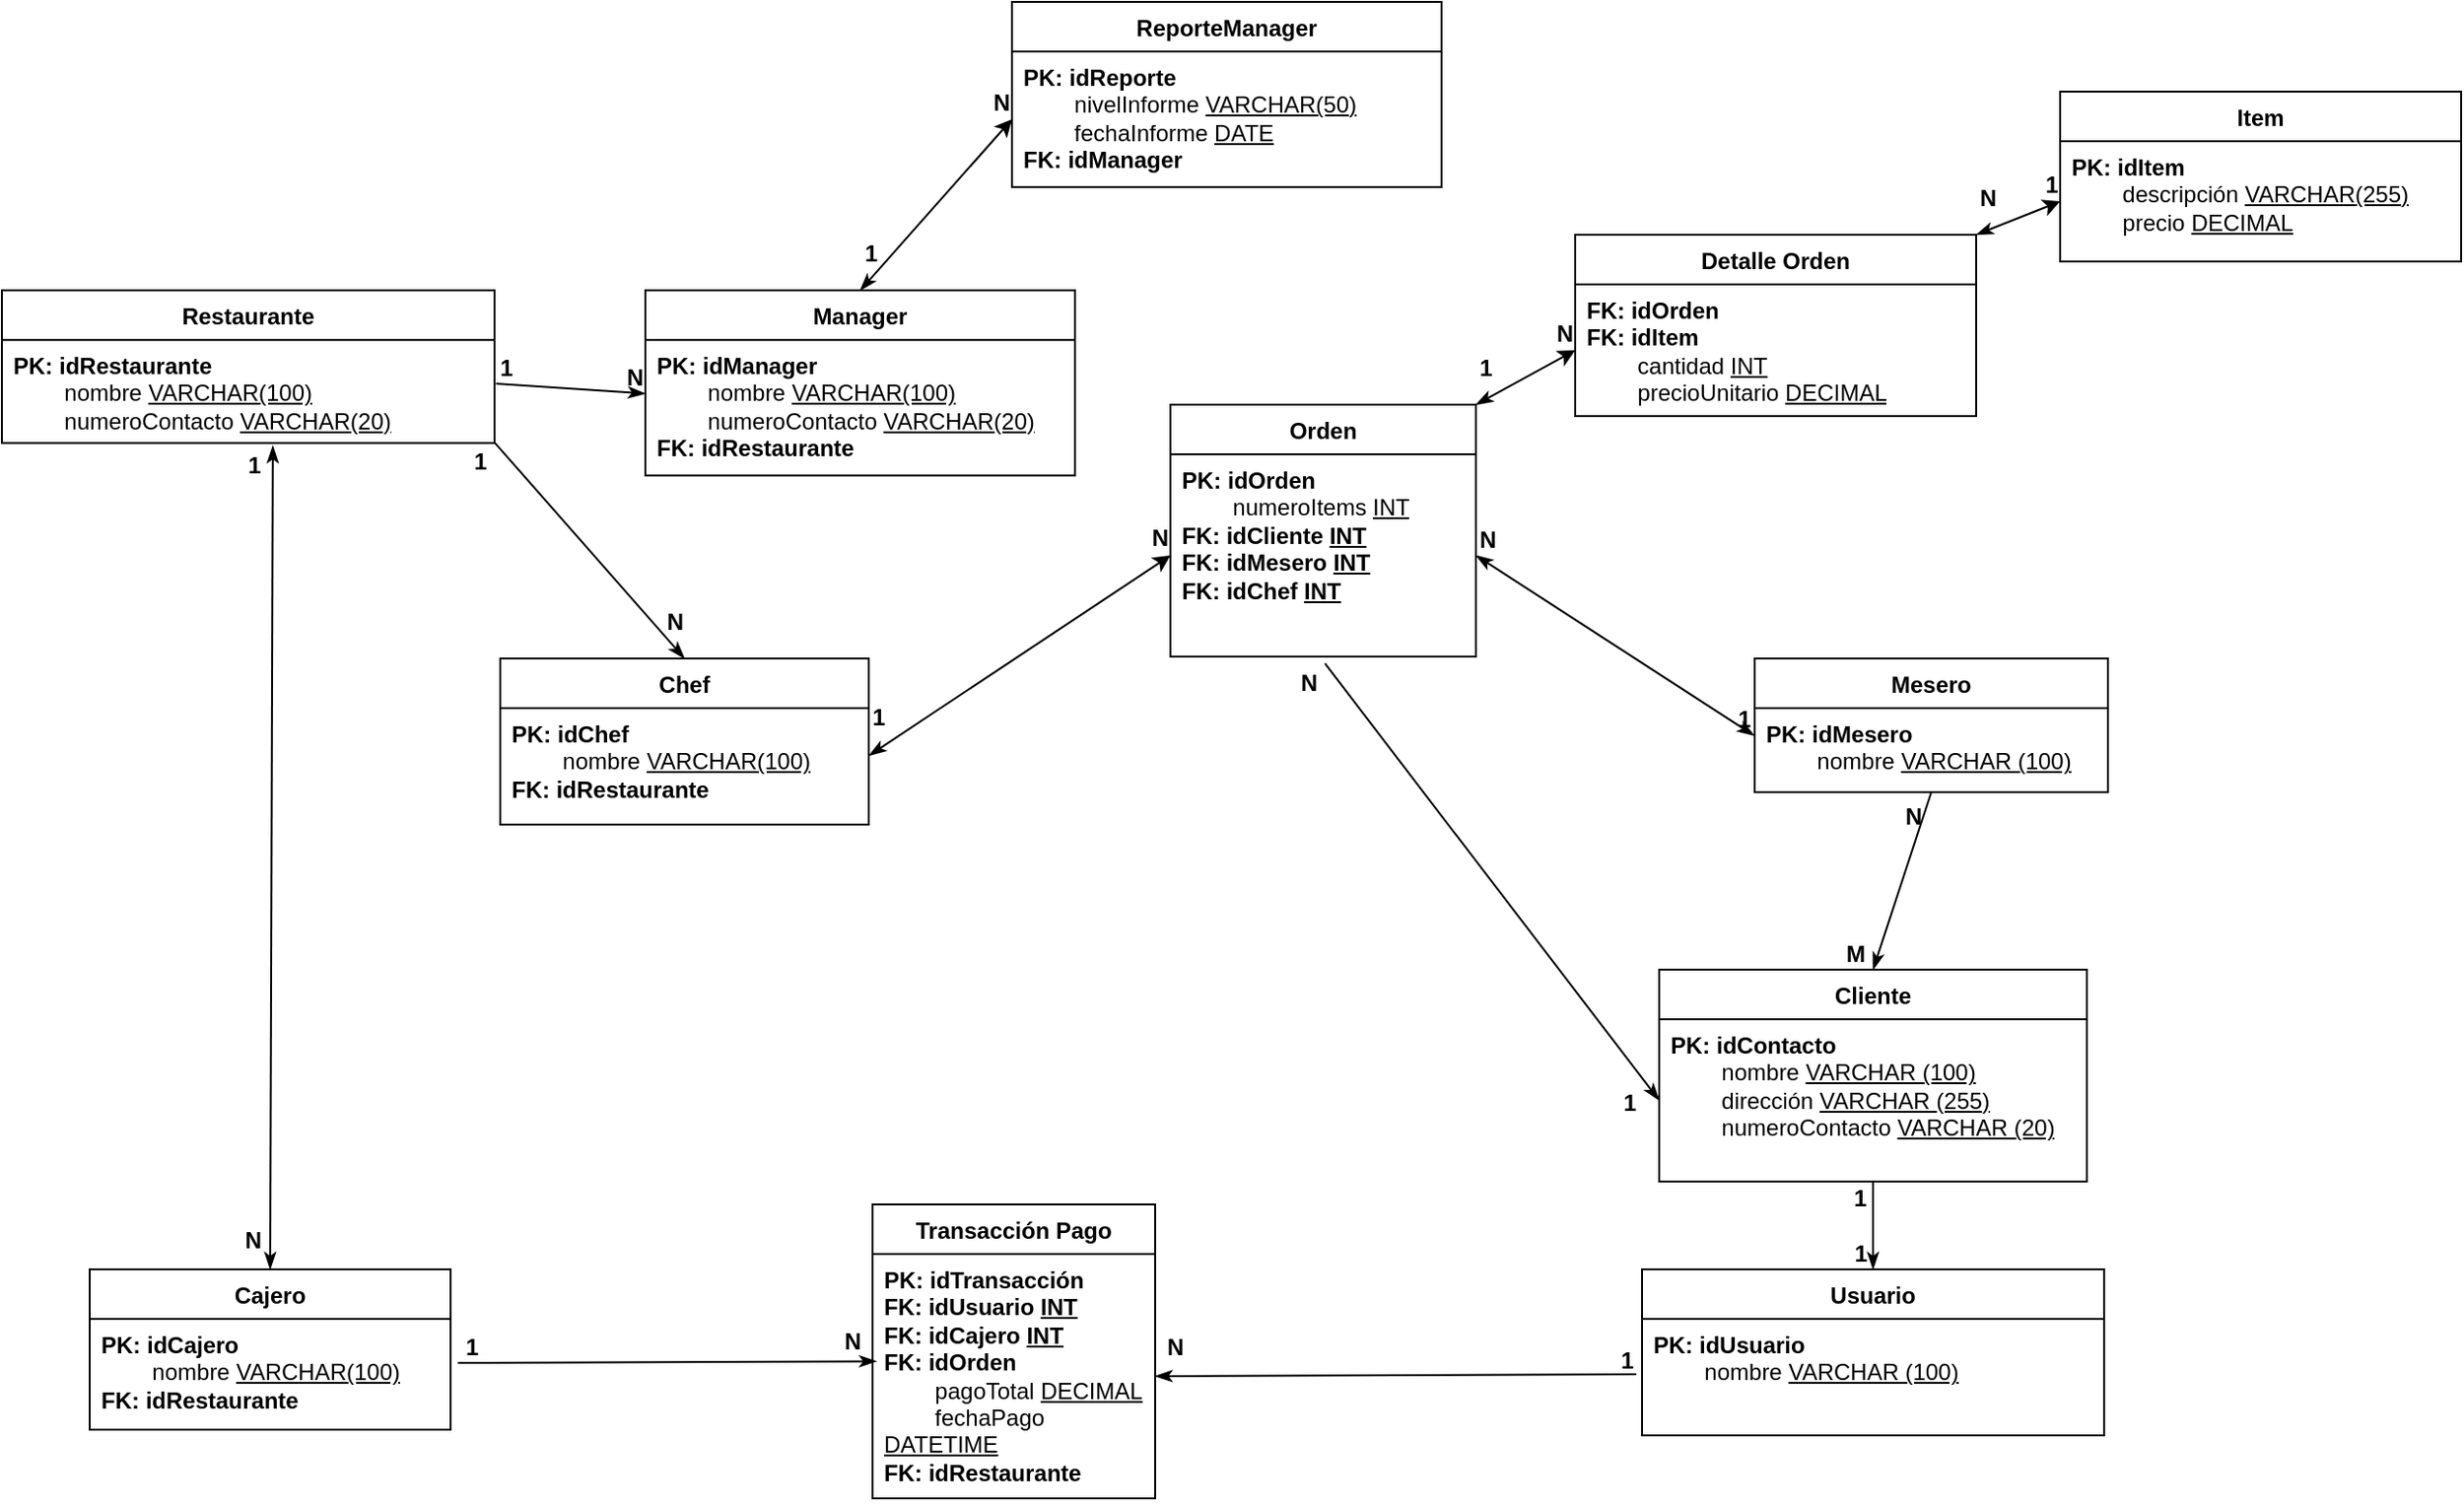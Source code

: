 <mxfile version="27.0.8">
  <diagram name="Página-1" id="BXY0y0X91AKVIfJ_eG5s">
    <mxGraphModel grid="0" page="1" gridSize="10" guides="1" tooltips="1" connect="1" arrows="1" fold="1" pageScale="1" pageWidth="827" pageHeight="1169" math="0" shadow="0">
      <root>
        <mxCell id="0" />
        <mxCell id="1" parent="0" />
        <mxCell id="AYDeT9yCGTaLC1cTmOf2-126" value="Restaurante" style="swimlane;fontStyle=1;align=center;verticalAlign=top;childLayout=stackLayout;horizontal=1;startSize=26;horizontalStack=0;resizeParent=1;resizeParentMax=0;resizeLast=0;collapsible=1;marginBottom=0;whiteSpace=wrap;html=1;" vertex="1" parent="1">
          <mxGeometry x="226" y="329.16" width="258" height="80" as="geometry" />
        </mxCell>
        <mxCell id="AYDeT9yCGTaLC1cTmOf2-127" value="&lt;b&gt;PK: idRestaurante&lt;/b&gt;&lt;div&gt;&lt;span style=&quot;white-space: pre;&quot;&gt;&#x9;&lt;/span&gt;nombre&amp;nbsp;&lt;u style=&quot;background-color: transparent; color: light-dark(rgb(0, 0, 0), rgb(255, 255, 255));&quot;&gt;VARCHAR(100)&lt;/u&gt;&lt;/div&gt;&lt;div&gt;&lt;span style=&quot;white-space: pre;&quot;&gt;&#x9;&lt;/span&gt;numeroContacto&amp;nbsp;&lt;u style=&quot;background-color: transparent; color: light-dark(rgb(0, 0, 0), rgb(255, 255, 255));&quot;&gt;VARCHAR(20)&lt;/u&gt;&lt;br&gt;&lt;/div&gt;" style="text;strokeColor=none;fillColor=none;align=left;verticalAlign=top;spacingLeft=4;spacingRight=4;overflow=hidden;rotatable=0;points=[[0,0.5],[1,0.5]];portConstraint=eastwest;whiteSpace=wrap;html=1;" vertex="1" parent="AYDeT9yCGTaLC1cTmOf2-126">
          <mxGeometry y="26" width="258" height="54" as="geometry" />
        </mxCell>
        <mxCell id="AYDeT9yCGTaLC1cTmOf2-130" value="Manager" style="swimlane;fontStyle=1;align=center;verticalAlign=top;childLayout=stackLayout;horizontal=1;startSize=26;horizontalStack=0;resizeParent=1;resizeParentMax=0;resizeLast=0;collapsible=1;marginBottom=0;whiteSpace=wrap;html=1;" vertex="1" parent="1">
          <mxGeometry x="563" y="329.16" width="225" height="97" as="geometry">
            <mxRectangle x="310" y="35" width="90" height="30" as="alternateBounds" />
          </mxGeometry>
        </mxCell>
        <mxCell id="AYDeT9yCGTaLC1cTmOf2-131" value="&lt;b&gt;PK: idManager&lt;/b&gt;&lt;div&gt;&lt;span style=&quot;background-color: transparent; color: light-dark(rgb(0, 0, 0), rgb(255, 255, 255));&quot;&gt;&lt;span style=&quot;white-space: pre;&quot;&gt;&#x9;&lt;/span&gt;nombre&amp;nbsp;&lt;/span&gt;&lt;u style=&quot;background-color: transparent; color: light-dark(rgb(0, 0, 0), rgb(255, 255, 255));&quot;&gt;VARCHAR(100)&lt;/u&gt;&lt;/div&gt;&lt;div&gt;&lt;span style=&quot;background-color: transparent; color: light-dark(rgb(0, 0, 0), rgb(255, 255, 255));&quot;&gt;&lt;span style=&quot;white-space: pre;&quot;&gt;&#x9;&lt;/span&gt;numeroContacto&amp;nbsp;&lt;/span&gt;&lt;u style=&quot;background-color: transparent; color: light-dark(rgb(0, 0, 0), rgb(255, 255, 255));&quot;&gt;VARCHAR(20)&lt;/u&gt;&lt;span style=&quot;background-color: transparent; color: light-dark(rgb(0, 0, 0), rgb(255, 255, 255));&quot;&gt;&lt;br&gt;&lt;/span&gt;&lt;/div&gt;&lt;div&gt;&lt;b style=&quot;background-color: transparent; color: light-dark(rgb(0, 0, 0), rgb(255, 255, 255));&quot;&gt;FK: idRestaurante&lt;/b&gt;&lt;/div&gt;" style="text;strokeColor=none;fillColor=none;align=left;verticalAlign=top;spacingLeft=4;spacingRight=4;overflow=hidden;rotatable=0;points=[[0,0.5],[1,0.5]];portConstraint=eastwest;whiteSpace=wrap;html=1;" vertex="1" parent="AYDeT9yCGTaLC1cTmOf2-130">
          <mxGeometry y="26" width="225" height="71" as="geometry" />
        </mxCell>
        <mxCell id="AYDeT9yCGTaLC1cTmOf2-149" value="" style="endArrow=classicThin;html=1;rounded=0;exitX=1.003;exitY=0.423;exitDx=0;exitDy=0;entryX=0;entryY=0.395;entryDx=0;entryDy=0;endFill=1;exitPerimeter=0;entryPerimeter=0;" edge="1" parent="1" source="AYDeT9yCGTaLC1cTmOf2-127" target="AYDeT9yCGTaLC1cTmOf2-131">
          <mxGeometry relative="1" as="geometry">
            <mxPoint x="580" y="595" as="sourcePoint" />
            <mxPoint x="740" y="595" as="targetPoint" />
          </mxGeometry>
        </mxCell>
        <mxCell id="AYDeT9yCGTaLC1cTmOf2-150" value="1" style="resizable=0;html=1;whiteSpace=wrap;align=left;verticalAlign=bottom;fontStyle=1" connectable="0" vertex="1" parent="AYDeT9yCGTaLC1cTmOf2-149">
          <mxGeometry x="-1" relative="1" as="geometry" />
        </mxCell>
        <mxCell id="AYDeT9yCGTaLC1cTmOf2-151" value="N" style="resizable=0;html=1;whiteSpace=wrap;align=right;verticalAlign=bottom;fontStyle=1" connectable="0" vertex="1" parent="AYDeT9yCGTaLC1cTmOf2-149">
          <mxGeometry x="1" relative="1" as="geometry" />
        </mxCell>
        <mxCell id="AYDeT9yCGTaLC1cTmOf2-152" value="Orden" style="swimlane;fontStyle=1;align=center;verticalAlign=top;childLayout=stackLayout;horizontal=1;startSize=26;horizontalStack=0;resizeParent=1;resizeParentMax=0;resizeLast=0;collapsible=1;marginBottom=0;whiteSpace=wrap;html=1;" vertex="1" parent="1">
          <mxGeometry x="838" y="389" width="160" height="132" as="geometry">
            <mxRectangle x="560" y="35" width="70" height="30" as="alternateBounds" />
          </mxGeometry>
        </mxCell>
        <mxCell id="AYDeT9yCGTaLC1cTmOf2-153" value="&lt;b&gt;PK: idOrden&lt;/b&gt;&lt;div&gt;&lt;span style=&quot;white-space: pre;&quot;&gt;&#x9;&lt;/span&gt;numeroItems &lt;u&gt;INT&lt;/u&gt;&lt;/div&gt;&lt;div&gt;&lt;b&gt;FK: idCliente &lt;u&gt;INT&lt;/u&gt;&lt;/b&gt;&lt;/div&gt;&lt;div&gt;&lt;b&gt;FK: idMesero&amp;nbsp;&lt;/b&gt;&lt;b&gt;&lt;/b&gt;&lt;b style=&quot;background-color: transparent; color: light-dark(rgb(0, 0, 0), rgb(255, 255, 255));&quot;&gt;&lt;u&gt;INT&lt;/u&gt;&lt;/b&gt;&lt;/div&gt;&lt;div&gt;&lt;b&gt;FK: idChef&amp;nbsp;&lt;/b&gt;&lt;b&gt;&lt;/b&gt;&lt;b style=&quot;background-color: transparent; color: light-dark(rgb(0, 0, 0), rgb(255, 255, 255));&quot;&gt;&lt;u&gt;INT&lt;/u&gt;&lt;/b&gt;&lt;/div&gt;" style="text;strokeColor=none;fillColor=none;align=left;verticalAlign=top;spacingLeft=4;spacingRight=4;overflow=hidden;rotatable=0;points=[[0,0.5],[1,0.5]];portConstraint=eastwest;whiteSpace=wrap;html=1;" vertex="1" parent="AYDeT9yCGTaLC1cTmOf2-152">
          <mxGeometry y="26" width="160" height="106" as="geometry" />
        </mxCell>
        <mxCell id="AYDeT9yCGTaLC1cTmOf2-163" value="Chef" style="swimlane;fontStyle=1;align=center;verticalAlign=top;childLayout=stackLayout;horizontal=1;startSize=26;horizontalStack=0;resizeParent=1;resizeParentMax=0;resizeLast=0;collapsible=1;marginBottom=0;whiteSpace=wrap;html=1;" vertex="1" parent="1">
          <mxGeometry x="487" y="522" width="193" height="87" as="geometry">
            <mxRectangle x="567" y="527" width="70" height="30" as="alternateBounds" />
          </mxGeometry>
        </mxCell>
        <mxCell id="AYDeT9yCGTaLC1cTmOf2-164" value="&lt;b&gt;PK: idChef&lt;/b&gt;&lt;div&gt;&lt;span style=&quot;background-color: transparent; color: light-dark(rgb(0, 0, 0), rgb(255, 255, 255));&quot;&gt;&lt;span style=&quot;white-space: pre;&quot;&gt;&#x9;&lt;/span&gt;nombre&amp;nbsp;&lt;/span&gt;&lt;u style=&quot;background-color: transparent; color: light-dark(rgb(0, 0, 0), rgb(255, 255, 255));&quot;&gt;VARCHAR(100)&lt;/u&gt;&lt;/div&gt;&lt;div&gt;&lt;span style=&quot;background-color: transparent; color: light-dark(rgb(0, 0, 0), rgb(255, 255, 255));&quot;&gt;&lt;b style=&quot;&quot;&gt;FK: idRestaurante&lt;/b&gt;&lt;/span&gt;&lt;/div&gt;" style="text;strokeColor=none;fillColor=none;align=left;verticalAlign=top;spacingLeft=4;spacingRight=4;overflow=hidden;rotatable=0;points=[[0,0.5],[1,0.5]];portConstraint=eastwest;whiteSpace=wrap;html=1;" vertex="1" parent="AYDeT9yCGTaLC1cTmOf2-163">
          <mxGeometry y="26" width="193" height="61" as="geometry" />
        </mxCell>
        <mxCell id="AYDeT9yCGTaLC1cTmOf2-166" value="Item" style="swimlane;fontStyle=1;align=center;verticalAlign=top;childLayout=stackLayout;horizontal=1;startSize=26;horizontalStack=0;resizeParent=1;resizeParentMax=0;resizeLast=0;collapsible=1;marginBottom=0;whiteSpace=wrap;html=1;" vertex="1" parent="1">
          <mxGeometry x="1304" y="225" width="210" height="89" as="geometry">
            <mxRectangle x="560" y="35" width="70" height="30" as="alternateBounds" />
          </mxGeometry>
        </mxCell>
        <mxCell id="AYDeT9yCGTaLC1cTmOf2-167" value="&lt;b&gt;PK: idItem&lt;br&gt;&lt;/b&gt;&lt;div&gt;&lt;span style=&quot;font-weight: bold; white-space: pre;&quot;&gt;&#x9;&lt;/span&gt;descripción&amp;nbsp;&lt;u style=&quot;background-color: transparent; color: light-dark(rgb(0, 0, 0), rgb(255, 255, 255));&quot;&gt;VARCHAR(255&lt;/u&gt;&lt;u style=&quot;background-color: transparent; color: light-dark(rgb(0, 0, 0), rgb(255, 255, 255));&quot;&gt;)&lt;/u&gt;&lt;br&gt;&lt;/div&gt;&lt;div&gt;&lt;span style=&quot;background-color: transparent; color: light-dark(rgb(0, 0, 0), rgb(255, 255, 255));&quot;&gt;&lt;span style=&quot;text-decoration-line: underline; white-space: pre;&quot;&gt;&#x9;&lt;/span&gt;precio &lt;u&gt;DECIMAL&lt;/u&gt;&lt;br&gt;&lt;/span&gt;&lt;/div&gt;" style="text;strokeColor=none;fillColor=none;align=left;verticalAlign=top;spacingLeft=4;spacingRight=4;overflow=hidden;rotatable=0;points=[[0,0.5],[1,0.5]];portConstraint=eastwest;whiteSpace=wrap;html=1;" vertex="1" parent="AYDeT9yCGTaLC1cTmOf2-166">
          <mxGeometry y="26" width="210" height="63" as="geometry" />
        </mxCell>
        <mxCell id="AYDeT9yCGTaLC1cTmOf2-172" value="" style="group" connectable="0" vertex="1" parent="1">
          <mxGeometry x="676" y="426.16" width="24" as="geometry" />
        </mxCell>
        <mxCell id="AYDeT9yCGTaLC1cTmOf2-168" value="" style="endArrow=classicThin;html=1;rounded=0;entryX=0.5;entryY=0;entryDx=0;entryDy=0;endFill=1;exitX=1;exitY=0.993;exitDx=0;exitDy=0;exitPerimeter=0;" edge="1" parent="1" source="AYDeT9yCGTaLC1cTmOf2-127" target="AYDeT9yCGTaLC1cTmOf2-163">
          <mxGeometry x="-0.003" relative="1" as="geometry">
            <mxPoint x="680" y="409" as="sourcePoint" />
            <mxPoint x="859.999" y="454.997" as="targetPoint" />
            <mxPoint as="offset" />
          </mxGeometry>
        </mxCell>
        <mxCell id="AYDeT9yCGTaLC1cTmOf2-169" value="1" style="resizable=0;html=1;whiteSpace=wrap;align=right;verticalAlign=middle;fontStyle=1;fontSize=12;labelPosition=left;verticalLabelPosition=middle;spacingLeft=0;spacingBottom=-20;spacingRight=3;" connectable="0" vertex="1" parent="AYDeT9yCGTaLC1cTmOf2-168">
          <mxGeometry x="-1" relative="1" as="geometry" />
        </mxCell>
        <mxCell id="AYDeT9yCGTaLC1cTmOf2-170" value="N" style="resizable=0;html=1;whiteSpace=wrap;align=right;verticalAlign=bottom;fontStyle=1" connectable="0" vertex="1" parent="AYDeT9yCGTaLC1cTmOf2-168">
          <mxGeometry x="1" relative="1" as="geometry">
            <mxPoint x="1" y="-10" as="offset" />
          </mxGeometry>
        </mxCell>
        <mxCell id="AYDeT9yCGTaLC1cTmOf2-173" value="Mesero" style="swimlane;fontStyle=1;align=center;verticalAlign=top;childLayout=stackLayout;horizontal=1;startSize=26;horizontalStack=0;resizeParent=1;resizeParentMax=0;resizeLast=0;collapsible=1;marginBottom=0;whiteSpace=wrap;html=1;" vertex="1" parent="1">
          <mxGeometry x="1144" y="522" width="185" height="70" as="geometry">
            <mxRectangle x="560" y="35" width="70" height="30" as="alternateBounds" />
          </mxGeometry>
        </mxCell>
        <mxCell id="AYDeT9yCGTaLC1cTmOf2-174" value="&lt;b&gt;PK: idMesero&lt;/b&gt;&lt;div&gt;&lt;span style=&quot;white-space: pre;&quot;&gt;&#x9;&lt;/span&gt;nombre&amp;nbsp;&lt;u style=&quot;background-color: transparent; color: light-dark(rgb(0, 0, 0), rgb(255, 255, 255));&quot;&gt;VARCHAR (100)&lt;/u&gt;&lt;/div&gt;" style="text;strokeColor=none;fillColor=none;align=left;verticalAlign=top;spacingLeft=4;spacingRight=4;overflow=hidden;rotatable=0;points=[[0,0.5],[1,0.5]];portConstraint=eastwest;whiteSpace=wrap;html=1;" vertex="1" parent="AYDeT9yCGTaLC1cTmOf2-173">
          <mxGeometry y="26" width="185" height="44" as="geometry" />
        </mxCell>
        <mxCell id="AgZVTCcGgScrFRUxfFw7-1" value="" style="endArrow=classic;html=1;rounded=0;endFill=1;entryX=0;entryY=0.5;entryDx=0;entryDy=0;exitX=1.001;exitY=0.407;exitDx=0;exitDy=0;exitPerimeter=0;startFill=1;startArrow=classicThin;" edge="1" parent="1" source="AYDeT9yCGTaLC1cTmOf2-164" target="AYDeT9yCGTaLC1cTmOf2-153">
          <mxGeometry relative="1" as="geometry">
            <mxPoint x="760" y="525" as="sourcePoint" />
            <mxPoint x="840" y="647" as="targetPoint" />
            <Array as="points" />
          </mxGeometry>
        </mxCell>
        <mxCell id="AgZVTCcGgScrFRUxfFw7-2" value="1" style="resizable=0;html=1;whiteSpace=wrap;align=left;verticalAlign=bottom;fontStyle=1" connectable="0" vertex="1" parent="AgZVTCcGgScrFRUxfFw7-1">
          <mxGeometry x="-1" relative="1" as="geometry">
            <mxPoint y="-11" as="offset" />
          </mxGeometry>
        </mxCell>
        <mxCell id="AgZVTCcGgScrFRUxfFw7-3" value="N" style="resizable=0;html=1;whiteSpace=wrap;align=right;verticalAlign=bottom;fontStyle=1" connectable="0" vertex="1" parent="AgZVTCcGgScrFRUxfFw7-1">
          <mxGeometry x="1" relative="1" as="geometry" />
        </mxCell>
        <mxCell id="AgZVTCcGgScrFRUxfFw7-6" value="" style="endArrow=classicThin;html=1;rounded=0;endFill=1;exitX=1;exitY=0.5;exitDx=0;exitDy=0;entryX=-0.001;entryY=0.328;entryDx=0;entryDy=0;entryPerimeter=0;startArrow=classicThin;startFill=1;" edge="1" parent="1" source="AYDeT9yCGTaLC1cTmOf2-153" target="AYDeT9yCGTaLC1cTmOf2-174">
          <mxGeometry x="-0.229" relative="1" as="geometry">
            <mxPoint x="1000" y="496" as="sourcePoint" />
            <mxPoint x="1090" y="445" as="targetPoint" />
            <Array as="points" />
            <mxPoint as="offset" />
          </mxGeometry>
        </mxCell>
        <mxCell id="AgZVTCcGgScrFRUxfFw7-7" value="N" style="resizable=0;html=1;whiteSpace=wrap;align=left;verticalAlign=bottom;fontStyle=1" connectable="0" vertex="1" parent="AgZVTCcGgScrFRUxfFw7-6">
          <mxGeometry x="-1" relative="1" as="geometry" />
        </mxCell>
        <mxCell id="AgZVTCcGgScrFRUxfFw7-8" value="1" style="resizable=0;html=1;whiteSpace=wrap;align=right;verticalAlign=bottom;fontStyle=1" connectable="0" vertex="1" parent="AgZVTCcGgScrFRUxfFw7-6">
          <mxGeometry x="1" relative="1" as="geometry" />
        </mxCell>
        <mxCell id="AgZVTCcGgScrFRUxfFw7-12" value="Cliente" style="swimlane;fontStyle=1;align=center;verticalAlign=top;childLayout=stackLayout;horizontal=1;startSize=26;horizontalStack=0;resizeParent=1;resizeParentMax=0;resizeLast=0;collapsible=1;marginBottom=0;whiteSpace=wrap;html=1;" vertex="1" parent="1">
          <mxGeometry x="1094" y="685" width="224" height="111" as="geometry">
            <mxRectangle x="560" y="35" width="70" height="30" as="alternateBounds" />
          </mxGeometry>
        </mxCell>
        <mxCell id="AgZVTCcGgScrFRUxfFw7-13" value="&lt;b&gt;PK: idContacto&lt;/b&gt;&lt;div&gt;&lt;span style=&quot;white-space: pre;&quot;&gt;&#x9;&lt;/span&gt;nombre&amp;nbsp;&lt;u&gt;VARCHAR (100)&lt;/u&gt;&lt;/div&gt;&lt;div&gt;&lt;span style=&quot;font-weight: bold; white-space: pre;&quot;&gt;&#x9;&lt;/span&gt;dirección&amp;nbsp;&lt;span style=&quot;background-color: transparent; color: light-dark(rgb(0, 0, 0), rgb(255, 255, 255));&quot;&gt;&lt;u&gt;VARCHAR (255)&lt;/u&gt;&lt;/span&gt;&lt;/div&gt;&lt;div&gt;&lt;span style=&quot;background-color: transparent; color: light-dark(rgb(0, 0, 0), rgb(255, 255, 255));&quot;&gt;&lt;span style=&quot;white-space: pre;&quot;&gt;&#x9;&lt;/span&gt;numeroContacto&amp;nbsp;&lt;/span&gt;&lt;span style=&quot;background-color: transparent; color: light-dark(rgb(0, 0, 0), rgb(255, 255, 255));&quot;&gt;&lt;u&gt;VARCHAR (20)&lt;/u&gt;&lt;/span&gt;&lt;/div&gt;" style="text;strokeColor=none;fillColor=none;align=left;verticalAlign=top;spacingLeft=4;spacingRight=4;overflow=hidden;rotatable=0;points=[[0,0.5],[1,0.5]];portConstraint=eastwest;whiteSpace=wrap;html=1;" vertex="1" parent="AgZVTCcGgScrFRUxfFw7-12">
          <mxGeometry y="26" width="224" height="85" as="geometry" />
        </mxCell>
        <mxCell id="AgZVTCcGgScrFRUxfFw7-15" value="" style="endArrow=classicThin;html=1;rounded=0;endFill=1;entryX=0.5;entryY=0;entryDx=0;entryDy=0;exitX=0.5;exitY=1;exitDx=0;exitDy=0;" edge="1" parent="1" target="AgZVTCcGgScrFRUxfFw7-12" source="AYDeT9yCGTaLC1cTmOf2-173">
          <mxGeometry x="0.01" relative="1" as="geometry">
            <mxPoint x="1170" y="565" as="sourcePoint" />
            <mxPoint x="1060" y="637" as="targetPoint" />
            <mxPoint as="offset" />
          </mxGeometry>
        </mxCell>
        <mxCell id="AgZVTCcGgScrFRUxfFw7-16" value="N" style="resizable=0;html=1;whiteSpace=wrap;align=left;verticalAlign=bottom;fontStyle=1;spacingTop=0;spacingBottom=-17;spacingLeft=-12;" connectable="0" vertex="1" parent="AgZVTCcGgScrFRUxfFw7-15">
          <mxGeometry x="-1" relative="1" as="geometry">
            <mxPoint x="-4" y="4" as="offset" />
          </mxGeometry>
        </mxCell>
        <mxCell id="AgZVTCcGgScrFRUxfFw7-17" value="M" style="resizable=0;html=1;whiteSpace=wrap;align=right;verticalAlign=bottom;fontStyle=1;spacingLeft=0;spacingRight=2;" connectable="0" vertex="1" parent="AgZVTCcGgScrFRUxfFw7-15">
          <mxGeometry x="1" relative="1" as="geometry" />
        </mxCell>
        <mxCell id="AgZVTCcGgScrFRUxfFw7-18" value="Usuario" style="swimlane;fontStyle=1;align=center;verticalAlign=top;childLayout=stackLayout;horizontal=1;startSize=26;horizontalStack=0;resizeParent=1;resizeParentMax=0;resizeLast=0;collapsible=1;marginBottom=0;whiteSpace=wrap;html=1;" vertex="1" parent="1">
          <mxGeometry x="1085" y="842" width="242" height="87" as="geometry">
            <mxRectangle x="560" y="35" width="70" height="30" as="alternateBounds" />
          </mxGeometry>
        </mxCell>
        <mxCell id="AgZVTCcGgScrFRUxfFw7-19" value="&lt;b&gt;PK: idUsuario&lt;/b&gt;&lt;div&gt;&lt;span style=&quot;font-weight: bold; white-space: pre;&quot;&gt;&#x9;&lt;/span&gt;nombre&amp;nbsp;&lt;u&gt;VARCHAR (100)&lt;/u&gt;&lt;/div&gt;" style="text;strokeColor=none;fillColor=none;align=left;verticalAlign=top;spacingLeft=4;spacingRight=4;overflow=hidden;rotatable=0;points=[[0,0.5],[1,0.5]];portConstraint=eastwest;whiteSpace=wrap;html=1;" vertex="1" parent="AgZVTCcGgScrFRUxfFw7-18">
          <mxGeometry y="26" width="242" height="61" as="geometry" />
        </mxCell>
        <mxCell id="AgZVTCcGgScrFRUxfFw7-21" value="" style="endArrow=classicThin;html=1;rounded=0;endFill=1;entryX=0.5;entryY=0;entryDx=0;entryDy=0;exitX=0.5;exitY=1;exitDx=0;exitDy=0;" edge="1" parent="1" target="AgZVTCcGgScrFRUxfFw7-18" source="AgZVTCcGgScrFRUxfFw7-12">
          <mxGeometry x="0.001" relative="1" as="geometry">
            <mxPoint x="1173" y="717" as="sourcePoint" />
            <mxPoint x="1180" y="630" as="targetPoint" />
            <mxPoint as="offset" />
          </mxGeometry>
        </mxCell>
        <mxCell id="AgZVTCcGgScrFRUxfFw7-22" value="1" style="resizable=0;html=1;whiteSpace=wrap;align=left;verticalAlign=bottom;fontStyle=1;spacingTop=0;spacingBottom=-17;spacingLeft=-12;" connectable="0" vertex="1" parent="AgZVTCcGgScrFRUxfFw7-21">
          <mxGeometry x="-1" relative="1" as="geometry" />
        </mxCell>
        <mxCell id="AgZVTCcGgScrFRUxfFw7-23" value="1" style="resizable=0;html=1;whiteSpace=wrap;align=right;verticalAlign=bottom;fontStyle=1;spacingLeft=0;spacingRight=2;" connectable="0" vertex="1" parent="AgZVTCcGgScrFRUxfFw7-21">
          <mxGeometry x="1" relative="1" as="geometry" />
        </mxCell>
        <mxCell id="AgZVTCcGgScrFRUxfFw7-24" value="Cajero" style="swimlane;fontStyle=1;align=center;verticalAlign=top;childLayout=stackLayout;horizontal=1;startSize=26;horizontalStack=0;resizeParent=1;resizeParentMax=0;resizeLast=0;collapsible=1;marginBottom=0;whiteSpace=wrap;html=1;" vertex="1" parent="1">
          <mxGeometry x="272" y="842" width="189" height="84" as="geometry">
            <mxRectangle x="560" y="35" width="70" height="30" as="alternateBounds" />
          </mxGeometry>
        </mxCell>
        <mxCell id="AgZVTCcGgScrFRUxfFw7-25" value="&lt;b&gt;PK: idCajero&lt;/b&gt;&lt;div&gt;&lt;span style=&quot;white-space: pre;&quot;&gt;&#x9;&lt;/span&gt;nombre&amp;nbsp;&lt;u&gt;VARCHAR(100)&lt;/u&gt;&lt;/div&gt;&lt;div&gt;&lt;b&gt;FK: idRestaurante&lt;/b&gt;&lt;/div&gt;" style="text;strokeColor=none;fillColor=none;align=left;verticalAlign=top;spacingLeft=4;spacingRight=4;overflow=hidden;rotatable=0;points=[[0,0.5],[1,0.5]];portConstraint=eastwest;whiteSpace=wrap;html=1;" vertex="1" parent="AgZVTCcGgScrFRUxfFw7-24">
          <mxGeometry y="26" width="189" height="58" as="geometry" />
        </mxCell>
        <mxCell id="AgZVTCcGgScrFRUxfFw7-30" value="" style="endArrow=classicThin;html=1;rounded=0;exitX=0.55;exitY=1.026;exitDx=0;exitDy=0;entryX=0.5;entryY=0;entryDx=0;entryDy=0;endFill=1;exitPerimeter=0;startArrow=classicThin;startFill=1;" edge="1" parent="1" source="AYDeT9yCGTaLC1cTmOf2-127" target="AgZVTCcGgScrFRUxfFw7-24">
          <mxGeometry x="0.001" relative="1" as="geometry">
            <mxPoint x="576" y="710" as="sourcePoint" />
            <mxPoint x="676" y="710" as="targetPoint" />
            <Array as="points" />
            <mxPoint as="offset" />
          </mxGeometry>
        </mxCell>
        <mxCell id="AgZVTCcGgScrFRUxfFw7-31" value="1" style="resizable=0;html=1;whiteSpace=wrap;align=left;verticalAlign=bottom;fontStyle=1;spacingTop=0;spacingBottom=-19;spacingRight=-1;spacingLeft=-15;" connectable="0" vertex="1" parent="AgZVTCcGgScrFRUxfFw7-30">
          <mxGeometry x="-1" relative="1" as="geometry" />
        </mxCell>
        <mxCell id="AgZVTCcGgScrFRUxfFw7-32" value="N" style="resizable=0;html=1;whiteSpace=wrap;align=right;verticalAlign=bottom;fontStyle=1" connectable="0" vertex="1" parent="AgZVTCcGgScrFRUxfFw7-30">
          <mxGeometry x="1" relative="1" as="geometry">
            <mxPoint x="-3" y="-7" as="offset" />
          </mxGeometry>
        </mxCell>
        <mxCell id="7Je8JfRFFsogZQXXaHUT-1" value="ReporteManager" style="swimlane;fontStyle=1;align=center;verticalAlign=top;childLayout=stackLayout;horizontal=1;startSize=26;horizontalStack=0;resizeParent=1;resizeParentMax=0;resizeLast=0;collapsible=1;marginBottom=0;whiteSpace=wrap;html=1;" vertex="1" parent="1">
          <mxGeometry x="755" y="178" width="225" height="97" as="geometry">
            <mxRectangle x="310" y="35" width="90" height="30" as="alternateBounds" />
          </mxGeometry>
        </mxCell>
        <mxCell id="7Je8JfRFFsogZQXXaHUT-2" value="&lt;b&gt;PK: idReporte&lt;/b&gt;&lt;div&gt;&lt;span style=&quot;background-color: transparent; color: light-dark(rgb(0, 0, 0), rgb(255, 255, 255));&quot;&gt;&lt;span style=&quot;white-space: pre;&quot;&gt;&#x9;&lt;/span&gt;nivelInforme&amp;nbsp;&lt;/span&gt;&lt;u style=&quot;background-color: transparent; color: light-dark(rgb(0, 0, 0), rgb(255, 255, 255));&quot;&gt;VARCHAR(50&lt;/u&gt;&lt;u style=&quot;background-color: transparent; color: light-dark(rgb(0, 0, 0), rgb(255, 255, 255));&quot;&gt;)&lt;/u&gt;&lt;/div&gt;&lt;div&gt;&lt;span style=&quot;background-color: transparent; color: light-dark(rgb(0, 0, 0), rgb(255, 255, 255));&quot;&gt;&lt;span style=&quot;white-space: pre;&quot;&gt;&#x9;&lt;/span&gt;fechaInforme&amp;nbsp;&lt;/span&gt;&lt;u style=&quot;background-color: transparent; color: light-dark(rgb(0, 0, 0), rgb(255, 255, 255));&quot;&gt;DATE&lt;/u&gt;&lt;span style=&quot;background-color: transparent; color: light-dark(rgb(0, 0, 0), rgb(255, 255, 255));&quot;&gt;&lt;br&gt;&lt;/span&gt;&lt;/div&gt;&lt;div&gt;&lt;b style=&quot;background-color: transparent; color: light-dark(rgb(0, 0, 0), rgb(255, 255, 255));&quot;&gt;FK: idManager&lt;/b&gt;&lt;/div&gt;" style="text;strokeColor=none;fillColor=none;align=left;verticalAlign=top;spacingLeft=4;spacingRight=4;overflow=hidden;rotatable=0;points=[[0,0.5],[1,0.5]];portConstraint=eastwest;whiteSpace=wrap;html=1;" vertex="1" parent="7Je8JfRFFsogZQXXaHUT-1">
          <mxGeometry y="26" width="225" height="71" as="geometry" />
        </mxCell>
        <mxCell id="7Je8JfRFFsogZQXXaHUT-3" value="" style="endArrow=classicThin;html=1;rounded=0;entryX=0;entryY=0.5;entryDx=0;entryDy=0;endFill=1;exitX=0.506;exitY=1.034;exitDx=0;exitDy=0;exitPerimeter=0;" edge="1" parent="1" source="AYDeT9yCGTaLC1cTmOf2-153" target="AgZVTCcGgScrFRUxfFw7-13">
          <mxGeometry x="-0.003" relative="1" as="geometry">
            <mxPoint x="988" y="580" as="sourcePoint" />
            <mxPoint x="988" y="680" as="targetPoint" />
            <mxPoint as="offset" />
          </mxGeometry>
        </mxCell>
        <mxCell id="7Je8JfRFFsogZQXXaHUT-4" value="N" style="resizable=0;html=1;whiteSpace=wrap;align=right;verticalAlign=middle;fontStyle=1;fontSize=12;labelPosition=left;verticalLabelPosition=middle;spacingLeft=0;spacingBottom=-20;spacingRight=3;" connectable="0" vertex="1" parent="7Je8JfRFFsogZQXXaHUT-3">
          <mxGeometry x="-1" relative="1" as="geometry" />
        </mxCell>
        <mxCell id="7Je8JfRFFsogZQXXaHUT-5" value="1" style="resizable=0;html=1;whiteSpace=wrap;align=right;verticalAlign=bottom;fontStyle=1" connectable="0" vertex="1" parent="7Je8JfRFFsogZQXXaHUT-3">
          <mxGeometry x="1" relative="1" as="geometry">
            <mxPoint x="-10" y="10" as="offset" />
          </mxGeometry>
        </mxCell>
        <mxCell id="7Je8JfRFFsogZQXXaHUT-7" value="Detalle Orden" style="swimlane;fontStyle=1;align=center;verticalAlign=top;childLayout=stackLayout;horizontal=1;startSize=26;horizontalStack=0;resizeParent=1;resizeParentMax=0;resizeLast=0;collapsible=1;marginBottom=0;whiteSpace=wrap;html=1;" vertex="1" parent="1">
          <mxGeometry x="1050" y="300" width="210" height="95" as="geometry">
            <mxRectangle x="560" y="35" width="70" height="30" as="alternateBounds" />
          </mxGeometry>
        </mxCell>
        <mxCell id="7Je8JfRFFsogZQXXaHUT-8" value="&lt;b&gt;FK: idOrden&lt;/b&gt;&lt;div&gt;&lt;b&gt;FK: idItem&lt;/b&gt;&lt;b&gt;&lt;br&gt;&lt;/b&gt;&lt;div&gt;&lt;span style=&quot;font-weight: bold; white-space: pre;&quot;&gt;&#x9;&lt;/span&gt;cantidad &lt;u&gt;INT&lt;/u&gt;&lt;br&gt;&lt;/div&gt;&lt;div&gt;&lt;span style=&quot;background-color: transparent; color: light-dark(rgb(0, 0, 0), rgb(255, 255, 255));&quot;&gt;&lt;span style=&quot;text-decoration-line: underline; white-space: pre;&quot;&gt;&#x9;&lt;/span&gt;precioUnitario&amp;nbsp;&lt;u&gt;DECIMAL&lt;/u&gt;&lt;br&gt;&lt;/span&gt;&lt;/div&gt;&lt;/div&gt;" style="text;strokeColor=none;fillColor=none;align=left;verticalAlign=top;spacingLeft=4;spacingRight=4;overflow=hidden;rotatable=0;points=[[0,0.5],[1,0.5]];portConstraint=eastwest;whiteSpace=wrap;html=1;" vertex="1" parent="7Je8JfRFFsogZQXXaHUT-7">
          <mxGeometry y="26" width="210" height="69" as="geometry" />
        </mxCell>
        <mxCell id="7Je8JfRFFsogZQXXaHUT-9" value="" style="endArrow=classic;html=1;rounded=0;endFill=1;entryX=0;entryY=0.5;entryDx=0;entryDy=0;exitX=1;exitY=0;exitDx=0;exitDy=0;startFill=1;startArrow=classicThin;" edge="1" parent="1" source="AYDeT9yCGTaLC1cTmOf2-152" target="7Je8JfRFFsogZQXXaHUT-8">
          <mxGeometry relative="1" as="geometry">
            <mxPoint x="1318" y="477" as="sourcePoint" />
            <mxPoint x="1396" y="367" as="targetPoint" />
            <Array as="points" />
          </mxGeometry>
        </mxCell>
        <mxCell id="7Je8JfRFFsogZQXXaHUT-10" value="1" style="resizable=0;html=1;whiteSpace=wrap;align=left;verticalAlign=bottom;fontStyle=1" connectable="0" vertex="1" parent="7Je8JfRFFsogZQXXaHUT-9">
          <mxGeometry x="-1" relative="1" as="geometry">
            <mxPoint y="-11" as="offset" />
          </mxGeometry>
        </mxCell>
        <mxCell id="7Je8JfRFFsogZQXXaHUT-11" value="N" style="resizable=0;html=1;whiteSpace=wrap;align=right;verticalAlign=bottom;fontStyle=1" connectable="0" vertex="1" parent="7Je8JfRFFsogZQXXaHUT-9">
          <mxGeometry x="1" relative="1" as="geometry" />
        </mxCell>
        <mxCell id="7Je8JfRFFsogZQXXaHUT-12" value="" style="endArrow=classic;html=1;rounded=0;endFill=1;entryX=0;entryY=0.5;entryDx=0;entryDy=0;startFill=1;startArrow=classicThin;exitX=1;exitY=0;exitDx=0;exitDy=0;" edge="1" parent="1" source="7Je8JfRFFsogZQXXaHUT-7" target="AYDeT9yCGTaLC1cTmOf2-167">
          <mxGeometry relative="1" as="geometry">
            <mxPoint x="1250" y="304" as="sourcePoint" />
            <mxPoint x="1345" y="418" as="targetPoint" />
            <Array as="points" />
          </mxGeometry>
        </mxCell>
        <mxCell id="7Je8JfRFFsogZQXXaHUT-13" value="N" style="resizable=0;html=1;whiteSpace=wrap;align=left;verticalAlign=bottom;fontStyle=1" connectable="0" vertex="1" parent="7Je8JfRFFsogZQXXaHUT-12">
          <mxGeometry x="-1" relative="1" as="geometry">
            <mxPoint y="-11" as="offset" />
          </mxGeometry>
        </mxCell>
        <mxCell id="7Je8JfRFFsogZQXXaHUT-14" value="1" style="resizable=0;html=1;whiteSpace=wrap;align=right;verticalAlign=bottom;fontStyle=1" connectable="0" vertex="1" parent="7Je8JfRFFsogZQXXaHUT-12">
          <mxGeometry x="1" relative="1" as="geometry" />
        </mxCell>
        <mxCell id="7Je8JfRFFsogZQXXaHUT-15" value="Transacción Pago" style="swimlane;fontStyle=1;align=center;verticalAlign=top;childLayout=stackLayout;horizontal=1;startSize=26;horizontalStack=0;resizeParent=1;resizeParentMax=0;resizeLast=0;collapsible=1;marginBottom=0;whiteSpace=wrap;html=1;" vertex="1" parent="1">
          <mxGeometry x="682" y="808" width="148" height="154" as="geometry">
            <mxRectangle x="560" y="35" width="70" height="30" as="alternateBounds" />
          </mxGeometry>
        </mxCell>
        <mxCell id="7Je8JfRFFsogZQXXaHUT-16" value="&lt;b&gt;PK: idTransacción&lt;br&gt;&lt;/b&gt;&lt;div&gt;&lt;b&gt;&lt;span style=&quot;background-color: transparent; color: light-dark(rgb(0, 0, 0), rgb(255, 255, 255));&quot;&gt;FK:&amp;nbsp;&lt;/span&gt;&lt;span style=&quot;background-color: transparent; color: light-dark(rgb(0, 0, 0), rgb(255, 255, 255));&quot;&gt;idUsuario &lt;u&gt;INT&lt;/u&gt;&lt;/span&gt;&lt;/b&gt;&lt;/div&gt;&lt;div&gt;&lt;b&gt;&lt;span style=&quot;background-color: transparent; color: light-dark(rgb(0, 0, 0), rgb(255, 255, 255));&quot;&gt;FK:&amp;nbsp;&lt;/span&gt;&lt;span style=&quot;background-color: transparent; color: light-dark(rgb(0, 0, 0), rgb(255, 255, 255));&quot;&gt;idCajero&amp;nbsp;&lt;/span&gt;&lt;u style=&quot;background-color: transparent; color: light-dark(rgb(0, 0, 0), rgb(255, 255, 255));&quot;&gt;INT&lt;/u&gt;&lt;span style=&quot;background-color: transparent; color: light-dark(rgb(0, 0, 0), rgb(255, 255, 255));&quot;&gt;&lt;br&gt;&lt;/span&gt;&lt;/b&gt;&lt;/div&gt;&lt;div&gt;&lt;b style=&quot;background-color: transparent; color: light-dark(rgb(0, 0, 0), rgb(255, 255, 255));&quot;&gt;FK:&amp;nbsp;&lt;/b&gt;&lt;span style=&quot;background-color: transparent; color: light-dark(rgb(0, 0, 0), rgb(255, 255, 255));&quot;&gt;&lt;b&gt;idOrden&lt;/b&gt;&lt;br&gt;&lt;/span&gt;&lt;/div&gt;&lt;div&gt;&lt;span style=&quot;background-color: transparent; color: light-dark(rgb(0, 0, 0), rgb(255, 255, 255));&quot;&gt;&lt;span style=&quot;white-space: pre;&quot;&gt;&#x9;&lt;/span&gt;pagoTotal &lt;u&gt;DECIMAL&lt;/u&gt;&lt;br&gt;&lt;/span&gt;&lt;/div&gt;&lt;div&gt;&lt;span style=&quot;background-color: transparent; color: light-dark(rgb(0, 0, 0), rgb(255, 255, 255));&quot;&gt;&lt;span style=&quot;text-decoration-line: underline; white-space: pre;&quot;&gt;&#x9;&lt;/span&gt;fechaPago &lt;u&gt;DATETIME&lt;/u&gt;&lt;br&gt;&lt;/span&gt;&lt;/div&gt;&lt;div&gt;&lt;b style=&quot;background-color: transparent; color: light-dark(rgb(0, 0, 0), rgb(255, 255, 255));&quot;&gt;FK: idRestaurante&lt;/b&gt;&lt;/div&gt;" style="text;strokeColor=none;fillColor=none;align=left;verticalAlign=top;spacingLeft=4;spacingRight=4;overflow=hidden;rotatable=0;points=[[0,0.5],[1,0.5]];portConstraint=eastwest;whiteSpace=wrap;html=1;" vertex="1" parent="7Je8JfRFFsogZQXXaHUT-15">
          <mxGeometry y="26" width="148" height="128" as="geometry" />
        </mxCell>
        <mxCell id="7Je8JfRFFsogZQXXaHUT-17" value="" style="endArrow=classic;html=1;rounded=0;endFill=1;entryX=0;entryY=0.5;entryDx=0;entryDy=0;exitX=0.5;exitY=0;exitDx=0;exitDy=0;startFill=1;startArrow=classicThin;" edge="1" parent="1" source="AYDeT9yCGTaLC1cTmOf2-130" target="7Je8JfRFFsogZQXXaHUT-2">
          <mxGeometry relative="1" as="geometry">
            <mxPoint x="641" y="335" as="sourcePoint" />
            <mxPoint x="719" y="225" as="targetPoint" />
            <Array as="points" />
          </mxGeometry>
        </mxCell>
        <mxCell id="7Je8JfRFFsogZQXXaHUT-18" value="1" style="resizable=0;html=1;whiteSpace=wrap;align=left;verticalAlign=bottom;fontStyle=1" connectable="0" vertex="1" parent="7Je8JfRFFsogZQXXaHUT-17">
          <mxGeometry x="-1" relative="1" as="geometry">
            <mxPoint y="-11" as="offset" />
          </mxGeometry>
        </mxCell>
        <mxCell id="7Je8JfRFFsogZQXXaHUT-19" value="N" style="resizable=0;html=1;whiteSpace=wrap;align=right;verticalAlign=bottom;fontStyle=1" connectable="0" vertex="1" parent="7Je8JfRFFsogZQXXaHUT-17">
          <mxGeometry x="1" relative="1" as="geometry" />
        </mxCell>
        <mxCell id="7Je8JfRFFsogZQXXaHUT-20" value="" style="endArrow=classicThin;html=1;rounded=0;endFill=1;entryX=1;entryY=0.5;entryDx=0;entryDy=0;" edge="1" parent="1" target="7Je8JfRFFsogZQXXaHUT-16">
          <mxGeometry x="0.01" relative="1" as="geometry">
            <mxPoint x="1082" y="897" as="sourcePoint" />
            <mxPoint x="1019" y="894" as="targetPoint" />
            <mxPoint as="offset" />
          </mxGeometry>
        </mxCell>
        <mxCell id="7Je8JfRFFsogZQXXaHUT-21" value="1" style="resizable=0;html=1;whiteSpace=wrap;align=left;verticalAlign=bottom;fontStyle=1;spacingTop=0;spacingBottom=-17;spacingLeft=-12;" connectable="0" vertex="1" parent="7Je8JfRFFsogZQXXaHUT-20">
          <mxGeometry x="-1" relative="1" as="geometry">
            <mxPoint x="2" y="-16" as="offset" />
          </mxGeometry>
        </mxCell>
        <mxCell id="7Je8JfRFFsogZQXXaHUT-22" value="N" style="resizable=0;html=1;whiteSpace=wrap;align=right;verticalAlign=bottom;fontStyle=1;spacingLeft=0;spacingRight=2;" connectable="0" vertex="1" parent="7Je8JfRFFsogZQXXaHUT-20">
          <mxGeometry x="1" relative="1" as="geometry">
            <mxPoint x="18" y="-6" as="offset" />
          </mxGeometry>
        </mxCell>
        <mxCell id="7Je8JfRFFsogZQXXaHUT-24" value="" style="endArrow=classicThin;html=1;rounded=0;endFill=1;entryX=0.014;entryY=0.439;entryDx=0;entryDy=0;entryPerimeter=0;exitX=1.02;exitY=0.397;exitDx=0;exitDy=0;exitPerimeter=0;" edge="1" parent="1" source="AgZVTCcGgScrFRUxfFw7-25" target="7Je8JfRFFsogZQXXaHUT-16">
          <mxGeometry x="0.01" relative="1" as="geometry">
            <mxPoint x="830" y="1010" as="sourcePoint" />
            <mxPoint x="578" y="1011" as="targetPoint" />
            <mxPoint as="offset" />
          </mxGeometry>
        </mxCell>
        <mxCell id="7Je8JfRFFsogZQXXaHUT-25" value="1" style="resizable=0;html=1;whiteSpace=wrap;align=left;verticalAlign=bottom;fontStyle=1;spacingTop=0;spacingBottom=-17;spacingLeft=-12;" connectable="0" vertex="1" parent="7Je8JfRFFsogZQXXaHUT-24">
          <mxGeometry x="-1" relative="1" as="geometry">
            <mxPoint x="14" y="-17" as="offset" />
          </mxGeometry>
        </mxCell>
        <mxCell id="7Je8JfRFFsogZQXXaHUT-26" value="N" style="resizable=0;html=1;whiteSpace=wrap;align=right;verticalAlign=bottom;fontStyle=1;spacingLeft=0;spacingRight=2;" connectable="0" vertex="1" parent="7Je8JfRFFsogZQXXaHUT-24">
          <mxGeometry x="1" relative="1" as="geometry">
            <mxPoint x="-5" y="-2" as="offset" />
          </mxGeometry>
        </mxCell>
      </root>
    </mxGraphModel>
  </diagram>
</mxfile>
